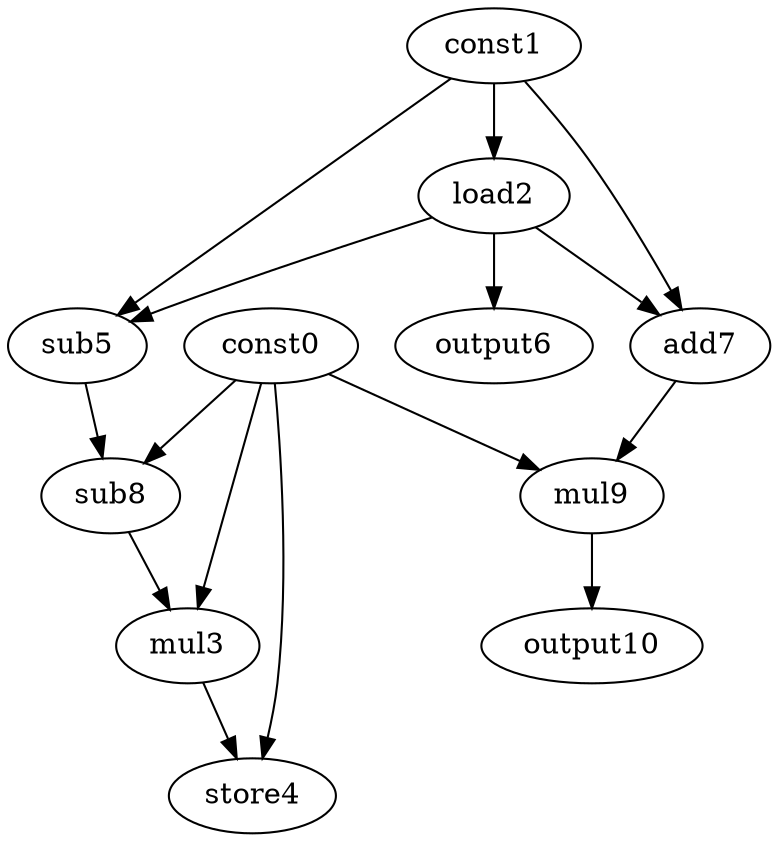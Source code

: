 digraph G { 
const0[opcode=const]; 
const1[opcode=const]; 
load2[opcode=load]; 
mul3[opcode=mul]; 
store4[opcode=store]; 
sub5[opcode=sub]; 
output6[opcode=output]; 
add7[opcode=add]; 
sub8[opcode=sub]; 
mul9[opcode=mul]; 
output10[opcode=output]; 
const1->load2[operand=0];
const1->sub5[operand=0];
load2->sub5[operand=1];
load2->output6[operand=0];
const1->add7[operand=0];
load2->add7[operand=1];
const0->sub8[operand=0];
sub5->sub8[operand=1];
const0->mul9[operand=0];
add7->mul9[operand=1];
const0->mul3[operand=0];
sub8->mul3[operand=1];
mul9->output10[operand=0];
const0->store4[operand=0];
mul3->store4[operand=1];
}
